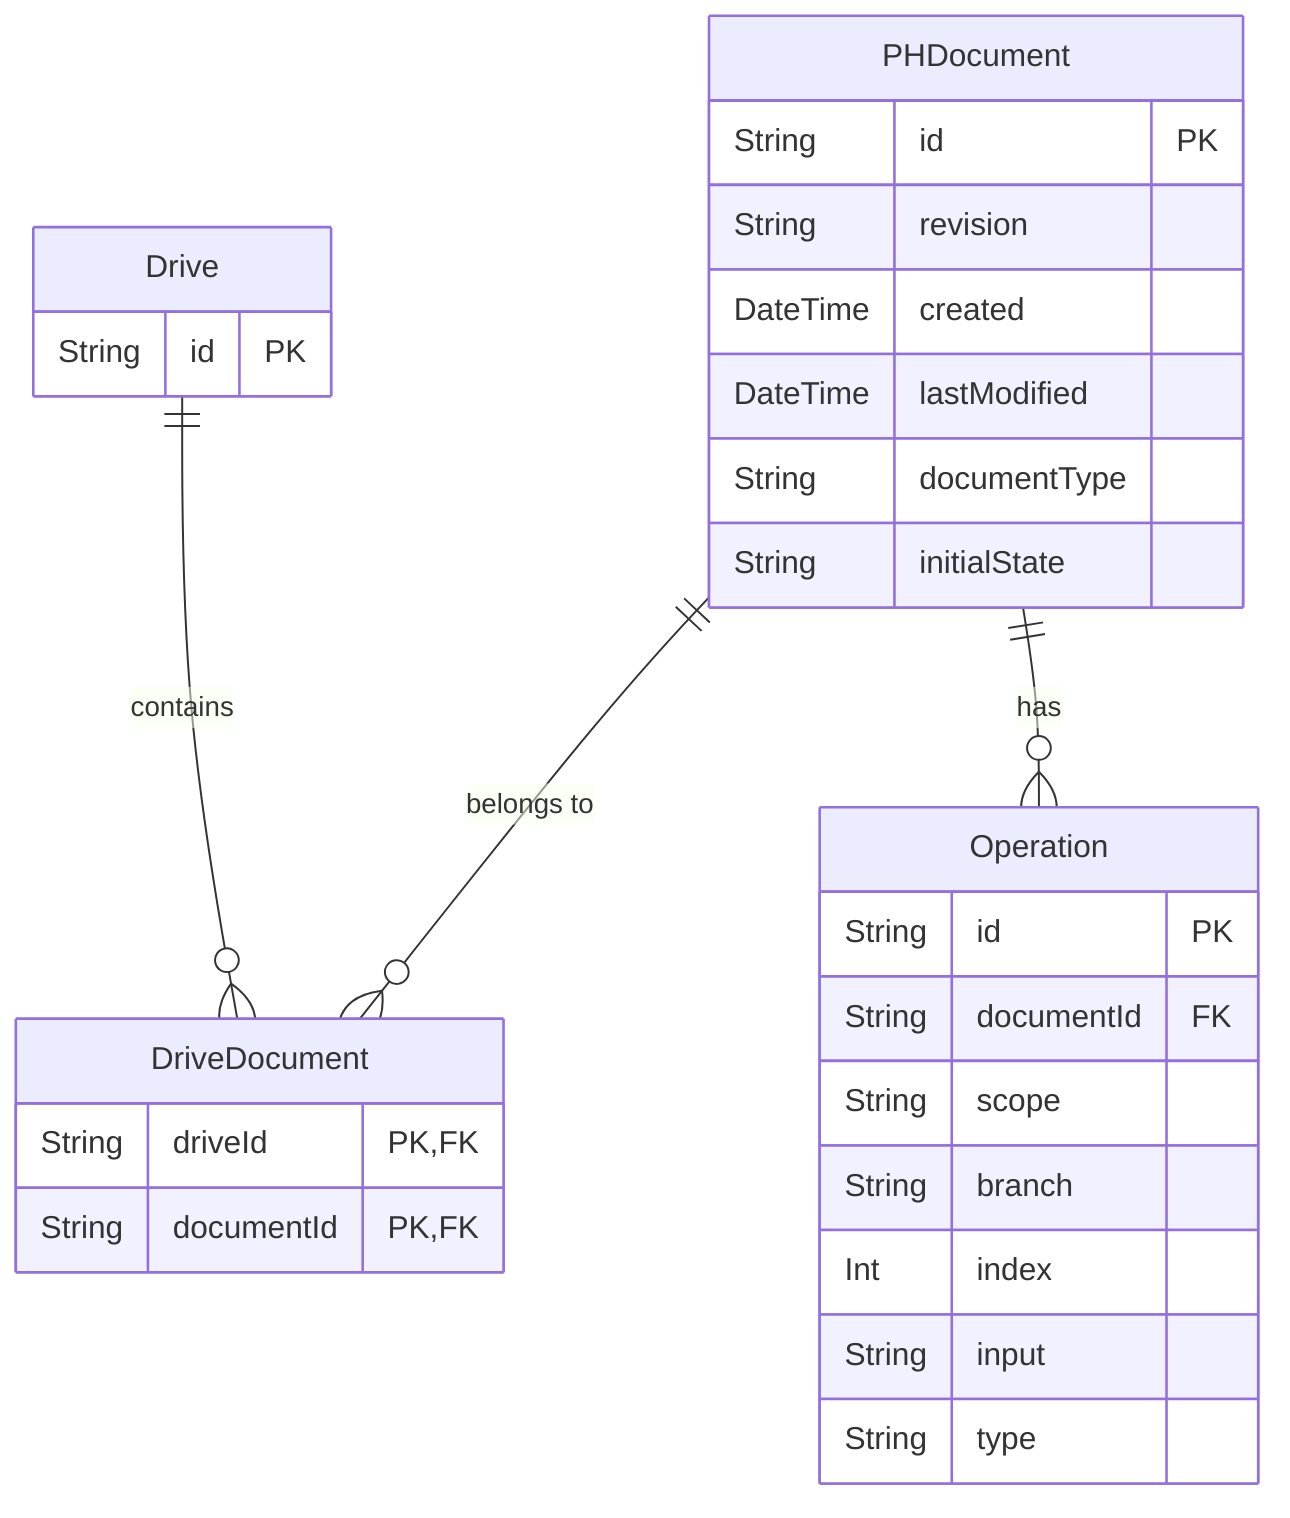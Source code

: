 erDiagram
    Drive {
        String id PK
    }
    
    PHDocument {
        String id PK
        String revision
        DateTime created
        DateTime lastModified
        String documentType
        String initialState
    }
    
    DriveDocument {
        String driveId PK,FK
        String documentId PK,FK
    }
    
    Operation {
        String id PK
        String documentId FK
        String scope
        String branch
        Int index
        String input
        String type
    }
    
    Drive ||--o{ DriveDocument : contains
    PHDocument ||--o{ DriveDocument : "belongs to"
    PHDocument ||--o{ Operation : has